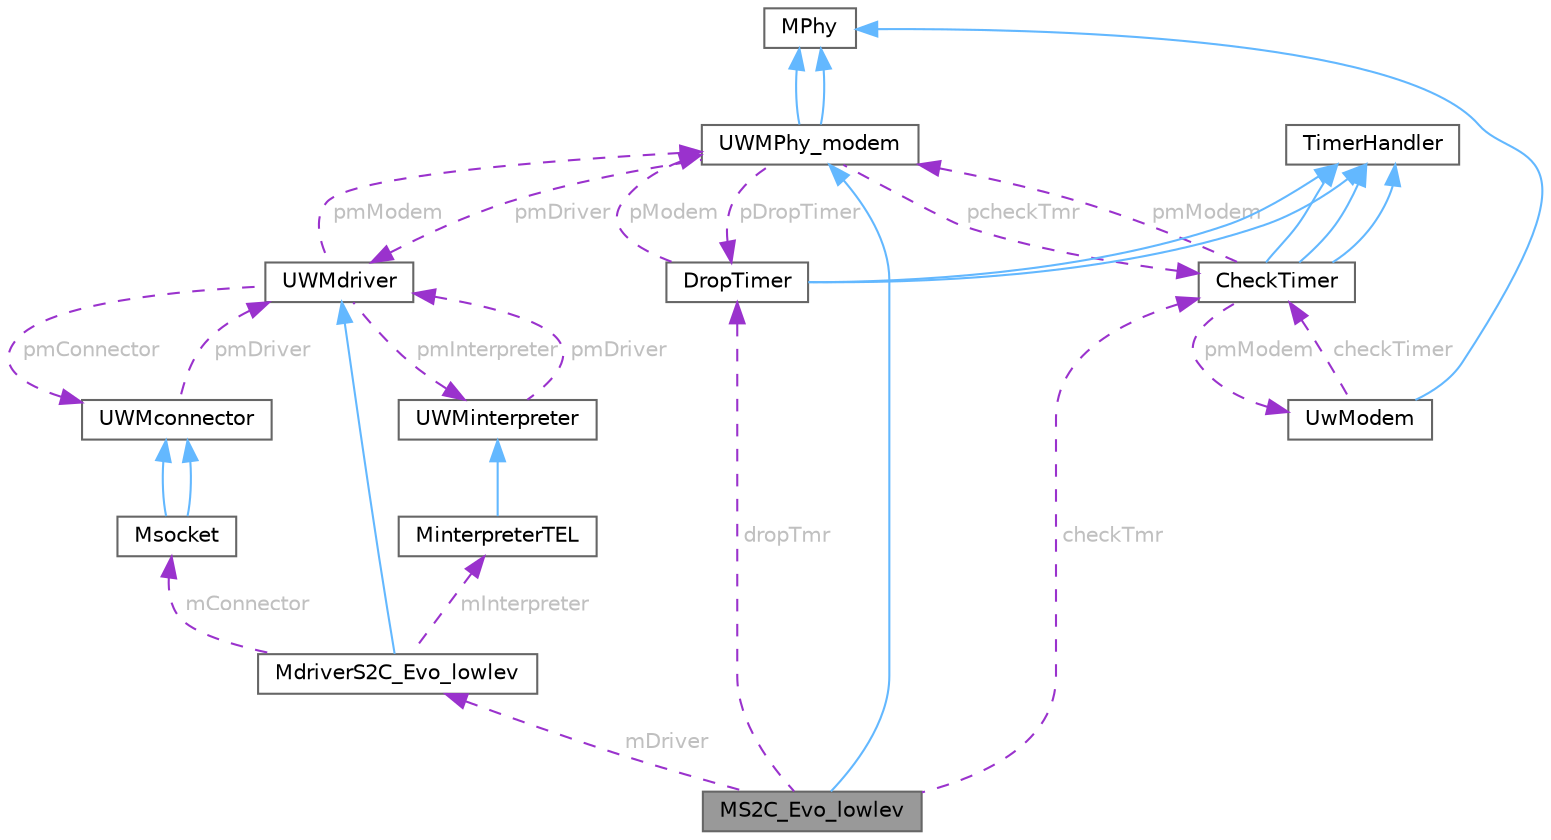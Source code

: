 digraph "MS2C_Evo_lowlev"
{
 // LATEX_PDF_SIZE
  bgcolor="transparent";
  edge [fontname=Helvetica,fontsize=10,labelfontname=Helvetica,labelfontsize=10];
  node [fontname=Helvetica,fontsize=10,shape=box,height=0.2,width=0.4];
  Node1 [id="Node000001",label="MS2C_Evo_lowlev",height=0.2,width=0.4,color="gray40", fillcolor="grey60", style="filled", fontcolor="black",tooltip="Class that implements the interface between ns2/NS-Miracle and the S2C EvoLogics modem using low leve..."];
  Node2 -> Node1 [id="edge1_Node000001_Node000002",dir="back",color="steelblue1",style="solid",tooltip=" "];
  Node2 [id="Node000002",label="UWMPhy_modem",height=0.2,width=0.4,color="gray40", fillcolor="white", style="filled",URL="$classUWMPhy__modem.html",tooltip="The main class implementing the module used to implement the interface between ns2/NS-Miracle and rea..."];
  Node3 -> Node2 [id="edge2_Node000002_Node000003",dir="back",color="steelblue1",style="solid",tooltip=" "];
  Node3 [id="Node000003",label="MPhy",height=0.2,width=0.4,color="gray40", fillcolor="white", style="filled",tooltip=" "];
  Node3 -> Node2 [id="edge3_Node000002_Node000003",dir="back",color="steelblue1",style="solid",tooltip=" "];
  Node4 -> Node2 [id="edge4_Node000002_Node000004",dir="back",color="darkorchid3",style="dashed",tooltip=" ",label=" pcheckTmr",fontcolor="grey" ];
  Node4 [id="Node000004",label="CheckTimer",height=0.2,width=0.4,color="gray40", fillcolor="white", style="filled",URL="$classCheckTimer.html",tooltip="The class used by UwModem to handle simulator's event expirations; it is exploited to schedule the re..."];
  Node5 -> Node4 [id="edge5_Node000004_Node000005",dir="back",color="steelblue1",style="solid",tooltip=" "];
  Node5 [id="Node000005",label="TimerHandler",height=0.2,width=0.4,color="gray40", fillcolor="white", style="filled",tooltip=" "];
  Node5 -> Node4 [id="edge6_Node000004_Node000005",dir="back",color="steelblue1",style="solid",tooltip=" "];
  Node5 -> Node4 [id="edge7_Node000004_Node000005",dir="back",color="steelblue1",style="solid",tooltip=" "];
  Node6 -> Node4 [id="edge8_Node000004_Node000006",dir="back",color="darkorchid3",style="dashed",tooltip=" ",label=" pmModem",fontcolor="grey" ];
  Node6 [id="Node000006",label="UwModem",height=0.2,width=0.4,color="gray40", fillcolor="white", style="filled",URL="$classUwModem.html",tooltip="Class that implements the interface to DESERT, as used through Tcl scripts."];
  Node3 -> Node6 [id="edge9_Node000006_Node000003",dir="back",color="steelblue1",style="solid",tooltip=" "];
  Node4 -> Node6 [id="edge10_Node000006_Node000004",dir="back",color="darkorchid3",style="dashed",tooltip=" ",label=" checkTimer",fontcolor="grey" ];
  Node2 -> Node4 [id="edge11_Node000004_Node000002",dir="back",color="darkorchid3",style="dashed",tooltip=" ",label=" pmModem",fontcolor="grey" ];
  Node7 -> Node2 [id="edge12_Node000002_Node000007",dir="back",color="darkorchid3",style="dashed",tooltip=" ",label=" pmDriver",fontcolor="grey" ];
  Node7 [id="Node000007",label="UWMdriver",height=0.2,width=0.4,color="gray40", fillcolor="white", style="filled",URL="$classUWMdriver.html",tooltip="The class needed by UWMPhy_modem to handle the different transmissions cases and corresponding protoc..."];
  Node2 -> Node7 [id="edge13_Node000007_Node000002",dir="back",color="darkorchid3",style="dashed",tooltip=" ",label=" pmModem",fontcolor="grey" ];
  Node8 -> Node7 [id="edge14_Node000007_Node000008",dir="back",color="darkorchid3",style="dashed",tooltip=" ",label=" pmInterpreter",fontcolor="grey" ];
  Node8 [id="Node000008",label="UWMinterpreter",height=0.2,width=0.4,color="gray40", fillcolor="white", style="filled",URL="$classUWMinterpreter.html",tooltip="This class is in charge of building/parsing the necessary messages to make the UWMdriver able to comm..."];
  Node7 -> Node8 [id="edge15_Node000008_Node000007",dir="back",color="darkorchid3",style="dashed",tooltip=" ",label=" pmDriver",fontcolor="grey" ];
  Node9 -> Node7 [id="edge16_Node000007_Node000009",dir="back",color="darkorchid3",style="dashed",tooltip=" ",label=" pmConnector",fontcolor="grey" ];
  Node9 [id="Node000009",label="UWMconnector",height=0.2,width=0.4,color="gray40", fillcolor="white", style="filled",URL="$classUWMconnector.html",tooltip="The class needed by UWMPhy_modem to manage string exchange with the modem."];
  Node7 -> Node9 [id="edge17_Node000009_Node000007",dir="back",color="darkorchid3",style="dashed",tooltip=" ",label=" pmDriver",fontcolor="grey" ];
  Node10 -> Node2 [id="edge18_Node000002_Node000010",dir="back",color="darkorchid3",style="dashed",tooltip=" ",label=" pDropTimer",fontcolor="grey" ];
  Node10 [id="Node000010",label="DropTimer",height=0.2,width=0.4,color="gray40", fillcolor="white", style="filled",URL="$classDropTimer.html",tooltip=" "];
  Node5 -> Node10 [id="edge19_Node000010_Node000005",dir="back",color="steelblue1",style="solid",tooltip=" "];
  Node5 -> Node10 [id="edge20_Node000010_Node000005",dir="back",color="steelblue1",style="solid",tooltip=" "];
  Node2 -> Node10 [id="edge21_Node000010_Node000002",dir="back",color="darkorchid3",style="dashed",tooltip=" ",label=" pModem",fontcolor="grey" ];
  Node4 -> Node1 [id="edge22_Node000001_Node000004",dir="back",color="darkorchid3",style="dashed",tooltip=" ",label=" checkTmr",fontcolor="grey" ];
  Node10 -> Node1 [id="edge23_Node000001_Node000010",dir="back",color="darkorchid3",style="dashed",tooltip=" ",label=" dropTmr",fontcolor="grey" ];
  Node11 -> Node1 [id="edge24_Node000001_Node000011",dir="back",color="darkorchid3",style="dashed",tooltip=" ",label=" mDriver",fontcolor="grey" ];
  Node11 [id="Node000011",label="MdriverS2C_Evo_lowlev",height=0.2,width=0.4,color="gray40", fillcolor="white", style="filled",URL="$classMdriverS2C__Evo__lowlev.html",tooltip="Class containing the basic functions to drive the S2C EvoLogics acoustic modem transmissions/receptio..."];
  Node7 -> Node11 [id="edge25_Node000011_Node000007",dir="back",color="steelblue1",style="solid",tooltip=" "];
  Node12 -> Node11 [id="edge26_Node000011_Node000012",dir="back",color="darkorchid3",style="dashed",tooltip=" ",label=" mInterpreter",fontcolor="grey" ];
  Node12 [id="Node000012",label="MinterpreterTEL",height=0.2,width=0.4,color="gray40", fillcolor="white", style="filled",URL="$classMinterpreterTEL.html",tooltip="Class used to build and parse TELEGRAMS (this class derives UWMinterpreter); currently,..."];
  Node8 -> Node12 [id="edge27_Node000012_Node000008",dir="back",color="steelblue1",style="solid",tooltip=" "];
  Node13 -> Node11 [id="edge28_Node000011_Node000013",dir="back",color="darkorchid3",style="dashed",tooltip=" ",label=" mConnector",fontcolor="grey" ];
  Node13 [id="Node000013",label="Msocket",height=0.2,width=0.4,color="gray40", fillcolor="white", style="filled",URL="$classMsocket.html",tooltip="Class used to manage host/modem string exchange via TCP/IP connection (this class is a derived class ..."];
  Node9 -> Node13 [id="edge29_Node000013_Node000009",dir="back",color="steelblue1",style="solid",tooltip=" "];
  Node9 -> Node13 [id="edge30_Node000013_Node000009",dir="back",color="steelblue1",style="solid",tooltip=" "];
}
